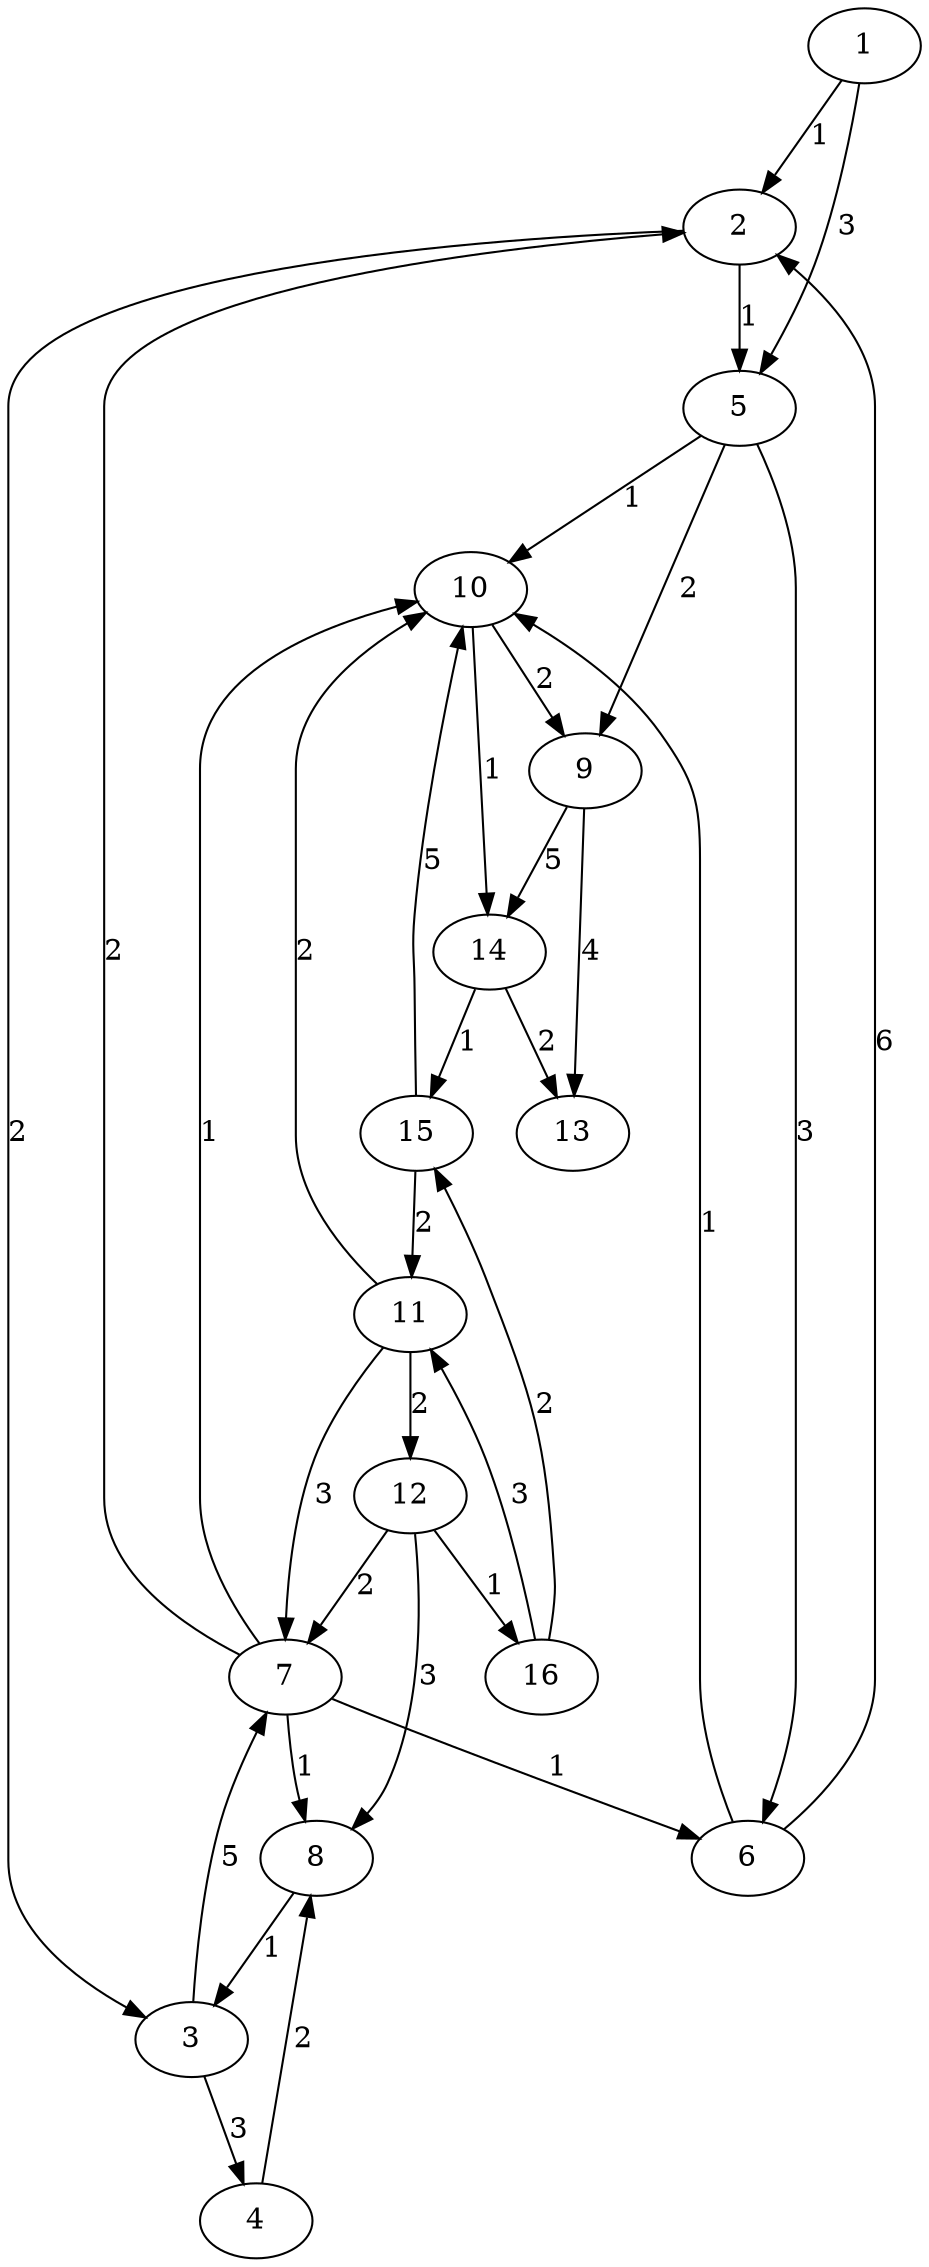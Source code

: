 digraph {
     1  ->    2 [label="1"];
     1  ->    5 [label="3"];
     2  ->    5 [label="1"];
     2  ->    3 [label="2"];
     3  ->    4 [label="3"];
     3  ->    7 [label="5"];
     4  ->    8 [label="2"];
     5  ->   10 [label="1"];
     5  ->    9 [label="2"];
     5  ->    6 [label="3"];
     6  ->   10 [label="1"];
     6  ->    2 [label="6"];
     7  ->    8 [label="1"];
     7  ->    6 [label="1"];
     7  ->   10 [label="1"];
     7  ->    2 [label="2"];
     8  ->    3 [label="1"];
     9  ->   13 [label="4"];
     9  ->   14 [label="5"];
    10  ->   14 [label="1"];
    10  ->    9 [label="2"];
    11  ->   10 [label="2"];
    11  ->   12 [label="2"];
    11  ->    7 [label="3"];
    12  ->   16 [label="1"];
    12  ->    7 [label="2"];
    12  ->    8 [label="3"];
    14  ->   15 [label="1"];
    14  ->   13 [label="2"];
    15  ->   11 [label="2"];
    15  ->   10 [label="5"];
    16  ->   15 [label="2"];
    16  ->   11 [label="3"];
}
